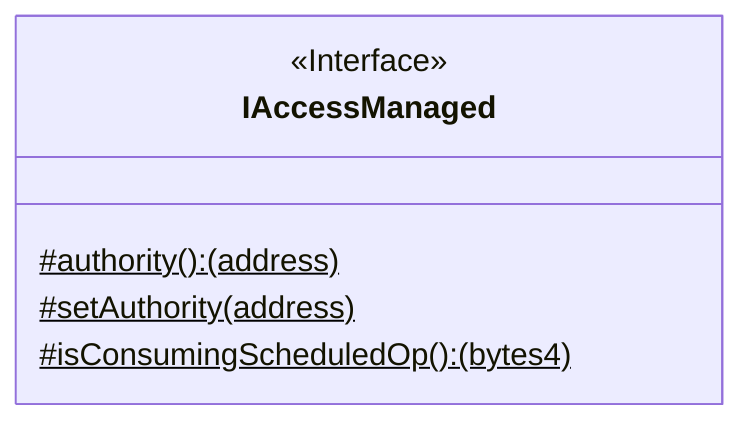 classDiagram
  %% 143:967:0
  class IAccessManaged {
    <<Interface>>
    #authority(): (address)$
    #setAuthority(address)$
    #isConsumingScheduledOp(): (bytes4)$
  }
